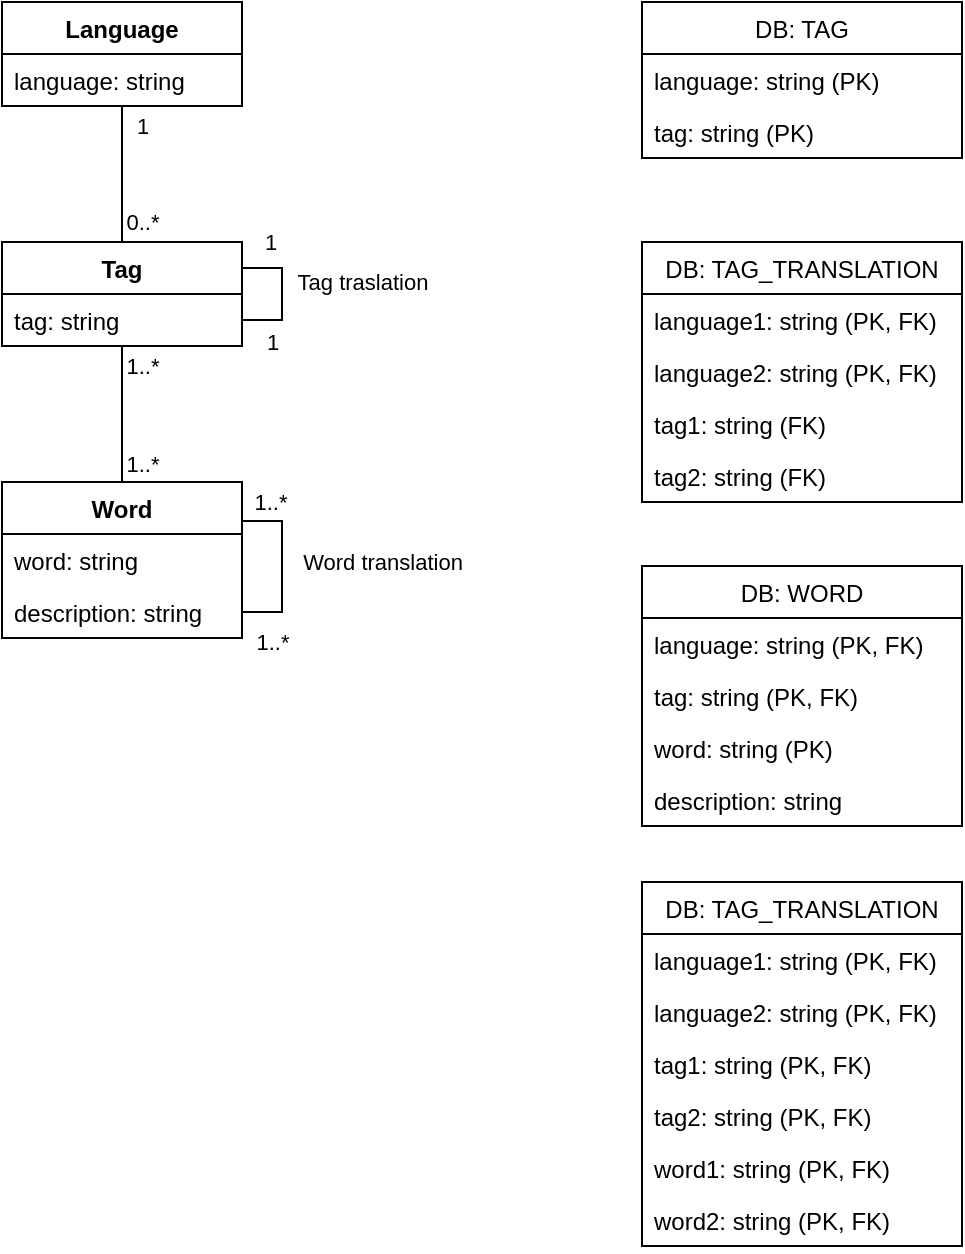 <mxfile version="20.7.4" type="device"><diagram id="BiBIWvOpuiplkhYL_F-9" name="Pàgina-1"><mxGraphModel dx="778" dy="566" grid="1" gridSize="10" guides="1" tooltips="1" connect="1" arrows="1" fold="1" page="1" pageScale="1" pageWidth="827" pageHeight="1169" math="0" shadow="0"><root><mxCell id="0"/><mxCell id="1" parent="0"/><mxCell id="ZZ00yh48Un-A7j8APSCf-11" value="" style="endArrow=none;html=1;rounded=0;" parent="1" source="ZZ00yh48Un-A7j8APSCf-21" target="ZZ00yh48Un-A7j8APSCf-19" edge="1"><mxGeometry width="50" height="50" relative="1" as="geometry"><mxPoint x="200" y="180" as="sourcePoint"/><mxPoint x="130" y="170" as="targetPoint"/></mxGeometry></mxCell><mxCell id="ZZ00yh48Un-A7j8APSCf-12" value="1" style="edgeLabel;html=1;align=center;verticalAlign=middle;resizable=0;points=[];" parent="ZZ00yh48Un-A7j8APSCf-11" vertex="1" connectable="0"><mxGeometry x="0.906" relative="1" as="geometry"><mxPoint x="10" y="7" as="offset"/></mxGeometry></mxCell><mxCell id="ZZ00yh48Un-A7j8APSCf-13" value="0..*" style="edgeLabel;html=1;align=center;verticalAlign=middle;resizable=0;points=[];" parent="ZZ00yh48Un-A7j8APSCf-11" vertex="1" connectable="0"><mxGeometry x="-0.904" relative="1" as="geometry"><mxPoint x="10" y="-7" as="offset"/></mxGeometry></mxCell><mxCell id="ZZ00yh48Un-A7j8APSCf-15" value="Word" style="swimlane;fontStyle=1;align=center;verticalAlign=top;childLayout=stackLayout;horizontal=1;startSize=26;horizontalStack=0;resizeParent=1;resizeParentMax=0;resizeLast=0;collapsible=1;marginBottom=0;" parent="1" vertex="1"><mxGeometry x="80" y="320" width="120" height="78" as="geometry"/></mxCell><mxCell id="ZZ00yh48Un-A7j8APSCf-16" value="word: string" style="text;strokeColor=none;fillColor=none;align=left;verticalAlign=top;spacingLeft=4;spacingRight=4;overflow=hidden;rotatable=0;points=[[0,0.5],[1,0.5]];portConstraint=eastwest;" parent="ZZ00yh48Un-A7j8APSCf-15" vertex="1"><mxGeometry y="26" width="120" height="26" as="geometry"/></mxCell><mxCell id="ZZ00yh48Un-A7j8APSCf-24" value="description: string" style="text;strokeColor=none;fillColor=none;align=left;verticalAlign=top;spacingLeft=4;spacingRight=4;overflow=hidden;rotatable=0;points=[[0,0.5],[1,0.5]];portConstraint=eastwest;" parent="ZZ00yh48Un-A7j8APSCf-15" vertex="1"><mxGeometry y="52" width="120" height="26" as="geometry"/></mxCell><mxCell id="ePvRHPZqKE7q0TLLpb8_-5" style="edgeStyle=orthogonalEdgeStyle;rounded=0;orthogonalLoop=1;jettySize=auto;html=1;exitX=1;exitY=0.25;exitDx=0;exitDy=0;entryX=1;entryY=0.5;entryDx=0;entryDy=0;endArrow=none;endFill=0;" edge="1" parent="ZZ00yh48Un-A7j8APSCf-15" source="ZZ00yh48Un-A7j8APSCf-15" target="ZZ00yh48Un-A7j8APSCf-24"><mxGeometry relative="1" as="geometry"/></mxCell><mxCell id="ePvRHPZqKE7q0TLLpb8_-6" value="1..*" style="edgeLabel;html=1;align=center;verticalAlign=middle;resizable=0;points=[];" vertex="1" connectable="0" parent="ePvRHPZqKE7q0TLLpb8_-5"><mxGeometry x="-0.549" relative="1" as="geometry"><mxPoint x="-6" y="-10" as="offset"/></mxGeometry></mxCell><mxCell id="ePvRHPZqKE7q0TLLpb8_-7" value="Word translation" style="edgeLabel;html=1;align=center;verticalAlign=middle;resizable=0;points=[];" vertex="1" connectable="0" parent="ePvRHPZqKE7q0TLLpb8_-5"><mxGeometry x="-0.269" y="1" relative="1" as="geometry"><mxPoint x="49" y="9" as="offset"/></mxGeometry></mxCell><mxCell id="ePvRHPZqKE7q0TLLpb8_-8" value="1..*" style="edgeLabel;html=1;align=center;verticalAlign=middle;resizable=0;points=[];" vertex="1" connectable="0" parent="ePvRHPZqKE7q0TLLpb8_-5"><mxGeometry x="0.638" y="1" relative="1" as="geometry"><mxPoint x="-1" y="14" as="offset"/></mxGeometry></mxCell><mxCell id="ZZ00yh48Un-A7j8APSCf-19" value="Language" style="swimlane;fontStyle=1;align=center;verticalAlign=top;childLayout=stackLayout;horizontal=1;startSize=26;horizontalStack=0;resizeParent=1;resizeParentMax=0;resizeLast=0;collapsible=1;marginBottom=0;" parent="1" vertex="1"><mxGeometry x="80" y="80" width="120" height="52" as="geometry"/></mxCell><mxCell id="ZZ00yh48Un-A7j8APSCf-20" value="language: string" style="text;strokeColor=none;fillColor=none;align=left;verticalAlign=top;spacingLeft=4;spacingRight=4;overflow=hidden;rotatable=0;points=[[0,0.5],[1,0.5]];portConstraint=eastwest;" parent="ZZ00yh48Un-A7j8APSCf-19" vertex="1"><mxGeometry y="26" width="120" height="26" as="geometry"/></mxCell><mxCell id="ZZ00yh48Un-A7j8APSCf-21" value="Tag" style="swimlane;fontStyle=1;align=center;verticalAlign=top;childLayout=stackLayout;horizontal=1;startSize=26;horizontalStack=0;resizeParent=1;resizeParentMax=0;resizeLast=0;collapsible=1;marginBottom=0;" parent="1" vertex="1"><mxGeometry x="80" y="200" width="120" height="52" as="geometry"/></mxCell><mxCell id="ZZ00yh48Un-A7j8APSCf-22" value="tag: string" style="text;strokeColor=none;fillColor=none;align=left;verticalAlign=top;spacingLeft=4;spacingRight=4;overflow=hidden;rotatable=0;points=[[0,0.5],[1,0.5]];portConstraint=eastwest;" parent="ZZ00yh48Un-A7j8APSCf-21" vertex="1"><mxGeometry y="26" width="120" height="26" as="geometry"/></mxCell><mxCell id="ZZ00yh48Un-A7j8APSCf-23" value="" style="endArrow=none;html=1;rounded=0;" parent="1" source="ZZ00yh48Un-A7j8APSCf-15" target="ZZ00yh48Un-A7j8APSCf-21" edge="1"><mxGeometry width="50" height="50" relative="1" as="geometry"><mxPoint x="130" y="320" as="sourcePoint"/><mxPoint x="160" y="280" as="targetPoint"/></mxGeometry></mxCell><mxCell id="ZZ00yh48Un-A7j8APSCf-25" value="1..*" style="edgeLabel;html=1;align=center;verticalAlign=middle;resizable=0;points=[];" parent="ZZ00yh48Un-A7j8APSCf-23" vertex="1" connectable="0"><mxGeometry x="0.813" y="1" relative="1" as="geometry"><mxPoint x="11" y="3" as="offset"/></mxGeometry></mxCell><mxCell id="ZZ00yh48Un-A7j8APSCf-26" value="1..*" style="edgeLabel;html=1;align=center;verticalAlign=middle;resizable=0;points=[];" parent="ZZ00yh48Un-A7j8APSCf-23" vertex="1" connectable="0"><mxGeometry x="-0.727" relative="1" as="geometry"><mxPoint x="10" as="offset"/></mxGeometry></mxCell><mxCell id="ePvRHPZqKE7q0TLLpb8_-1" style="edgeStyle=orthogonalEdgeStyle;rounded=0;orthogonalLoop=1;jettySize=auto;html=1;endArrow=none;endFill=0;" edge="1" parent="1" source="ZZ00yh48Un-A7j8APSCf-21" target="ZZ00yh48Un-A7j8APSCf-21"><mxGeometry relative="1" as="geometry"><Array as="points"><mxPoint x="220" y="239"/><mxPoint x="220" y="213"/></Array></mxGeometry></mxCell><mxCell id="ePvRHPZqKE7q0TLLpb8_-2" value="1" style="edgeLabel;html=1;align=center;verticalAlign=middle;resizable=0;points=[];" vertex="1" connectable="0" parent="ePvRHPZqKE7q0TLLpb8_-1"><mxGeometry x="0.531" y="-2" relative="1" as="geometry"><mxPoint x="-2" y="-11" as="offset"/></mxGeometry></mxCell><mxCell id="ePvRHPZqKE7q0TLLpb8_-3" value="Tag traslation" style="edgeLabel;html=1;align=center;verticalAlign=middle;resizable=0;points=[];" vertex="1" connectable="0" parent="ePvRHPZqKE7q0TLLpb8_-1"><mxGeometry x="-0.144" relative="1" as="geometry"><mxPoint x="40" y="-11" as="offset"/></mxGeometry></mxCell><mxCell id="ePvRHPZqKE7q0TLLpb8_-4" value="1" style="edgeLabel;html=1;align=center;verticalAlign=middle;resizable=0;points=[];" vertex="1" connectable="0" parent="ePvRHPZqKE7q0TLLpb8_-1"><mxGeometry x="-0.502" y="-2" relative="1" as="geometry"><mxPoint x="-2" y="9" as="offset"/></mxGeometry></mxCell><mxCell id="ePvRHPZqKE7q0TLLpb8_-12" value="DB: TAG" style="swimlane;fontStyle=0;childLayout=stackLayout;horizontal=1;startSize=26;fillColor=none;horizontalStack=0;resizeParent=1;resizeParentMax=0;resizeLast=0;collapsible=1;marginBottom=0;" vertex="1" parent="1"><mxGeometry x="400" y="80" width="160" height="78" as="geometry"/></mxCell><mxCell id="ePvRHPZqKE7q0TLLpb8_-13" value="language: string (PK) " style="text;strokeColor=none;fillColor=none;align=left;verticalAlign=top;spacingLeft=4;spacingRight=4;overflow=hidden;rotatable=0;points=[[0,0.5],[1,0.5]];portConstraint=eastwest;" vertex="1" parent="ePvRHPZqKE7q0TLLpb8_-12"><mxGeometry y="26" width="160" height="26" as="geometry"/></mxCell><mxCell id="ePvRHPZqKE7q0TLLpb8_-14" value="tag: string (PK)" style="text;strokeColor=none;fillColor=none;align=left;verticalAlign=top;spacingLeft=4;spacingRight=4;overflow=hidden;rotatable=0;points=[[0,0.5],[1,0.5]];portConstraint=eastwest;" vertex="1" parent="ePvRHPZqKE7q0TLLpb8_-12"><mxGeometry y="52" width="160" height="26" as="geometry"/></mxCell><mxCell id="ePvRHPZqKE7q0TLLpb8_-16" value="DB: WORD" style="swimlane;fontStyle=0;childLayout=stackLayout;horizontal=1;startSize=26;fillColor=none;horizontalStack=0;resizeParent=1;resizeParentMax=0;resizeLast=0;collapsible=1;marginBottom=0;" vertex="1" parent="1"><mxGeometry x="400" y="362" width="160" height="130" as="geometry"/></mxCell><mxCell id="ePvRHPZqKE7q0TLLpb8_-17" value="language: string (PK, FK) " style="text;strokeColor=none;fillColor=none;align=left;verticalAlign=top;spacingLeft=4;spacingRight=4;overflow=hidden;rotatable=0;points=[[0,0.5],[1,0.5]];portConstraint=eastwest;" vertex="1" parent="ePvRHPZqKE7q0TLLpb8_-16"><mxGeometry y="26" width="160" height="26" as="geometry"/></mxCell><mxCell id="ePvRHPZqKE7q0TLLpb8_-18" value="tag: string (PK, FK)" style="text;strokeColor=none;fillColor=none;align=left;verticalAlign=top;spacingLeft=4;spacingRight=4;overflow=hidden;rotatable=0;points=[[0,0.5],[1,0.5]];portConstraint=eastwest;" vertex="1" parent="ePvRHPZqKE7q0TLLpb8_-16"><mxGeometry y="52" width="160" height="26" as="geometry"/></mxCell><mxCell id="ePvRHPZqKE7q0TLLpb8_-20" value="word: string (PK)" style="text;strokeColor=none;fillColor=none;align=left;verticalAlign=top;spacingLeft=4;spacingRight=4;overflow=hidden;rotatable=0;points=[[0,0.5],[1,0.5]];portConstraint=eastwest;" vertex="1" parent="ePvRHPZqKE7q0TLLpb8_-16"><mxGeometry y="78" width="160" height="26" as="geometry"/></mxCell><mxCell id="ePvRHPZqKE7q0TLLpb8_-21" value="description: string" style="text;strokeColor=none;fillColor=none;align=left;verticalAlign=top;spacingLeft=4;spacingRight=4;overflow=hidden;rotatable=0;points=[[0,0.5],[1,0.5]];portConstraint=eastwest;" vertex="1" parent="ePvRHPZqKE7q0TLLpb8_-16"><mxGeometry y="104" width="160" height="26" as="geometry"/></mxCell><mxCell id="ePvRHPZqKE7q0TLLpb8_-24" value="DB: TAG_TRANSLATION" style="swimlane;fontStyle=0;childLayout=stackLayout;horizontal=1;startSize=26;fillColor=none;horizontalStack=0;resizeParent=1;resizeParentMax=0;resizeLast=0;collapsible=1;marginBottom=0;" vertex="1" parent="1"><mxGeometry x="400" y="200" width="160" height="130" as="geometry"/></mxCell><mxCell id="ePvRHPZqKE7q0TLLpb8_-25" value="language1: string (PK, FK) " style="text;strokeColor=none;fillColor=none;align=left;verticalAlign=top;spacingLeft=4;spacingRight=4;overflow=hidden;rotatable=0;points=[[0,0.5],[1,0.5]];portConstraint=eastwest;" vertex="1" parent="ePvRHPZqKE7q0TLLpb8_-24"><mxGeometry y="26" width="160" height="26" as="geometry"/></mxCell><mxCell id="ePvRHPZqKE7q0TLLpb8_-27" value="language2: string (PK, FK) " style="text;strokeColor=none;fillColor=none;align=left;verticalAlign=top;spacingLeft=4;spacingRight=4;overflow=hidden;rotatable=0;points=[[0,0.5],[1,0.5]];portConstraint=eastwest;" vertex="1" parent="ePvRHPZqKE7q0TLLpb8_-24"><mxGeometry y="52" width="160" height="26" as="geometry"/></mxCell><mxCell id="ePvRHPZqKE7q0TLLpb8_-26" value="tag1: string (FK)" style="text;strokeColor=none;fillColor=none;align=left;verticalAlign=top;spacingLeft=4;spacingRight=4;overflow=hidden;rotatable=0;points=[[0,0.5],[1,0.5]];portConstraint=eastwest;" vertex="1" parent="ePvRHPZqKE7q0TLLpb8_-24"><mxGeometry y="78" width="160" height="26" as="geometry"/></mxCell><mxCell id="ePvRHPZqKE7q0TLLpb8_-28" value="tag2: string (FK)" style="text;strokeColor=none;fillColor=none;align=left;verticalAlign=top;spacingLeft=4;spacingRight=4;overflow=hidden;rotatable=0;points=[[0,0.5],[1,0.5]];portConstraint=eastwest;" vertex="1" parent="ePvRHPZqKE7q0TLLpb8_-24"><mxGeometry y="104" width="160" height="26" as="geometry"/></mxCell><mxCell id="ePvRHPZqKE7q0TLLpb8_-35" value="DB: TAG_TRANSLATION" style="swimlane;fontStyle=0;childLayout=stackLayout;horizontal=1;startSize=26;fillColor=none;horizontalStack=0;resizeParent=1;resizeParentMax=0;resizeLast=0;collapsible=1;marginBottom=0;" vertex="1" parent="1"><mxGeometry x="400" y="520" width="160" height="182" as="geometry"/></mxCell><mxCell id="ePvRHPZqKE7q0TLLpb8_-36" value="language1: string (PK, FK) " style="text;strokeColor=none;fillColor=none;align=left;verticalAlign=top;spacingLeft=4;spacingRight=4;overflow=hidden;rotatable=0;points=[[0,0.5],[1,0.5]];portConstraint=eastwest;" vertex="1" parent="ePvRHPZqKE7q0TLLpb8_-35"><mxGeometry y="26" width="160" height="26" as="geometry"/></mxCell><mxCell id="ePvRHPZqKE7q0TLLpb8_-37" value="language2: string (PK, FK) " style="text;strokeColor=none;fillColor=none;align=left;verticalAlign=top;spacingLeft=4;spacingRight=4;overflow=hidden;rotatable=0;points=[[0,0.5],[1,0.5]];portConstraint=eastwest;" vertex="1" parent="ePvRHPZqKE7q0TLLpb8_-35"><mxGeometry y="52" width="160" height="26" as="geometry"/></mxCell><mxCell id="ePvRHPZqKE7q0TLLpb8_-38" value="tag1: string (PK, FK)" style="text;strokeColor=none;fillColor=none;align=left;verticalAlign=top;spacingLeft=4;spacingRight=4;overflow=hidden;rotatable=0;points=[[0,0.5],[1,0.5]];portConstraint=eastwest;" vertex="1" parent="ePvRHPZqKE7q0TLLpb8_-35"><mxGeometry y="78" width="160" height="26" as="geometry"/></mxCell><mxCell id="ePvRHPZqKE7q0TLLpb8_-39" value="tag2: string (PK, FK)" style="text;strokeColor=none;fillColor=none;align=left;verticalAlign=top;spacingLeft=4;spacingRight=4;overflow=hidden;rotatable=0;points=[[0,0.5],[1,0.5]];portConstraint=eastwest;" vertex="1" parent="ePvRHPZqKE7q0TLLpb8_-35"><mxGeometry y="104" width="160" height="26" as="geometry"/></mxCell><mxCell id="ePvRHPZqKE7q0TLLpb8_-40" value="word1: string (PK, FK)" style="text;strokeColor=none;fillColor=none;align=left;verticalAlign=top;spacingLeft=4;spacingRight=4;overflow=hidden;rotatable=0;points=[[0,0.5],[1,0.5]];portConstraint=eastwest;" vertex="1" parent="ePvRHPZqKE7q0TLLpb8_-35"><mxGeometry y="130" width="160" height="26" as="geometry"/></mxCell><mxCell id="ePvRHPZqKE7q0TLLpb8_-41" value="word2: string (PK, FK)" style="text;strokeColor=none;fillColor=none;align=left;verticalAlign=top;spacingLeft=4;spacingRight=4;overflow=hidden;rotatable=0;points=[[0,0.5],[1,0.5]];portConstraint=eastwest;" vertex="1" parent="ePvRHPZqKE7q0TLLpb8_-35"><mxGeometry y="156" width="160" height="26" as="geometry"/></mxCell></root></mxGraphModel></diagram></mxfile>
